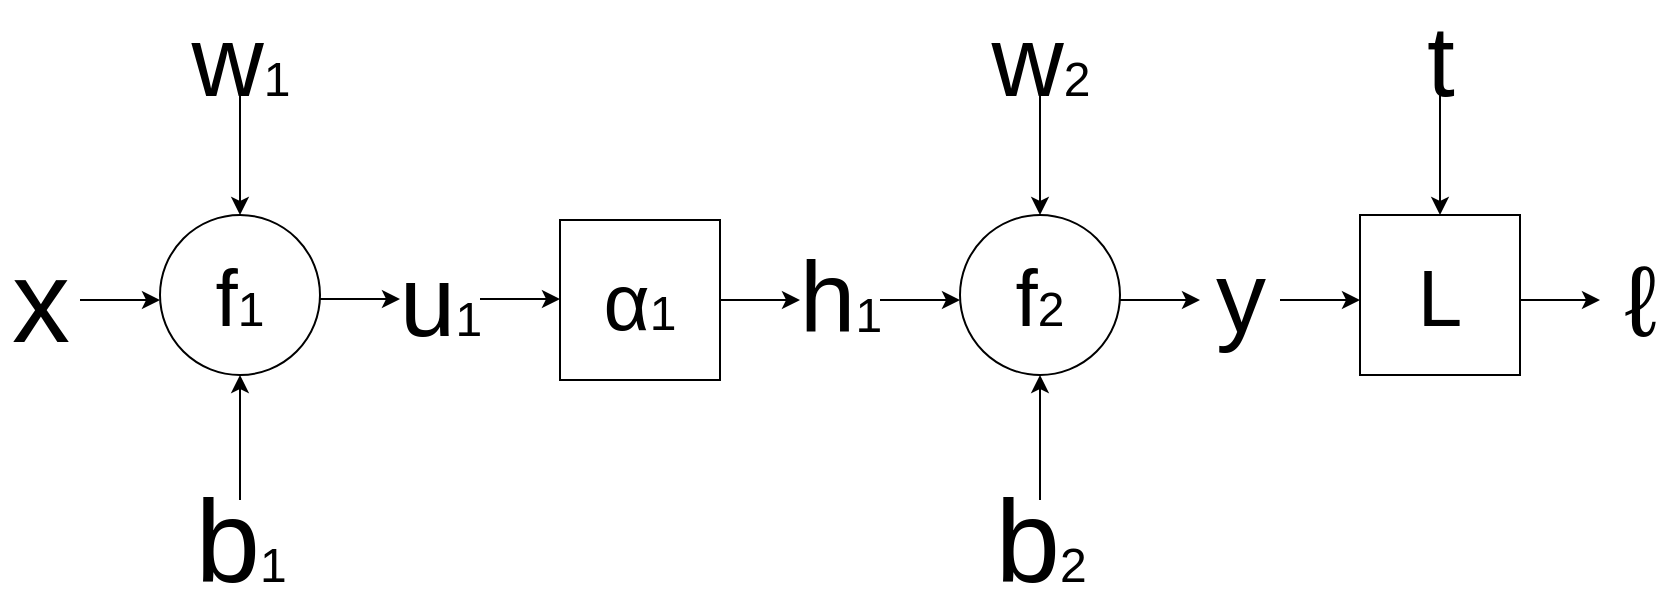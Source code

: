 <mxfile version="14.5.1" type="device"><diagram id="nX3X0EERC941cuVAgjf1" name="ページ1"><mxGraphModel dx="1088" dy="728" grid="1" gridSize="10" guides="1" tooltips="1" connect="1" arrows="1" fold="1" page="1" pageScale="1" pageWidth="1920" pageHeight="1200" math="0" shadow="0"><root><mxCell id="0"/><mxCell id="1" parent="0"/><mxCell id="ofpAhdHLfnjOlfQ-Lje2-1" value="&lt;font style=&quot;font-size: 58px&quot;&gt;x&lt;/font&gt;" style="text;html=1;align=center;verticalAlign=middle;resizable=0;points=[];autosize=1;" vertex="1" parent="1"><mxGeometry x="80" y="280" width="40" height="40" as="geometry"/></mxCell><mxCell id="ofpAhdHLfnjOlfQ-Lje2-2" value="" style="endArrow=classic;html=1;" edge="1" parent="1"><mxGeometry width="50" height="50" relative="1" as="geometry"><mxPoint x="120" y="300" as="sourcePoint"/><mxPoint x="160" y="300" as="targetPoint"/></mxGeometry></mxCell><mxCell id="ofpAhdHLfnjOlfQ-Lje2-3" value="&lt;font style=&quot;font-size: 40px&quot;&gt;f&lt;/font&gt;&lt;font style=&quot;font-size: 24px&quot;&gt;1&lt;/font&gt;" style="ellipse;whiteSpace=wrap;html=1;aspect=fixed;" vertex="1" parent="1"><mxGeometry x="160" y="257.5" width="80" height="80" as="geometry"/></mxCell><mxCell id="ofpAhdHLfnjOlfQ-Lje2-8" style="edgeStyle=orthogonalEdgeStyle;rounded=0;orthogonalLoop=1;jettySize=auto;html=1;entryX=0.5;entryY=1;entryDx=0;entryDy=0;" edge="1" parent="1" source="ofpAhdHLfnjOlfQ-Lje2-4" target="ofpAhdHLfnjOlfQ-Lje2-3"><mxGeometry relative="1" as="geometry"/></mxCell><mxCell id="ofpAhdHLfnjOlfQ-Lje2-4" value="&lt;span style=&quot;font-size: 58px&quot;&gt;b&lt;/span&gt;&lt;font style=&quot;font-size: 24px&quot;&gt;1&lt;/font&gt;" style="text;html=1;align=center;verticalAlign=middle;resizable=0;points=[];autosize=1;" vertex="1" parent="1"><mxGeometry x="170" y="400" width="60" height="40" as="geometry"/></mxCell><mxCell id="ofpAhdHLfnjOlfQ-Lje2-7" style="edgeStyle=orthogonalEdgeStyle;rounded=0;orthogonalLoop=1;jettySize=auto;html=1;entryX=0.5;entryY=0;entryDx=0;entryDy=0;" edge="1" parent="1" source="ofpAhdHLfnjOlfQ-Lje2-5" target="ofpAhdHLfnjOlfQ-Lje2-3"><mxGeometry relative="1" as="geometry"/></mxCell><mxCell id="ofpAhdHLfnjOlfQ-Lje2-5" value="&lt;font style=&quot;font-size: 50px&quot;&gt;w&lt;/font&gt;&lt;font style=&quot;font-size: 24px&quot;&gt;1&lt;/font&gt;" style="text;html=1;align=center;verticalAlign=middle;resizable=0;points=[];autosize=1;" vertex="1" parent="1"><mxGeometry x="170" y="165" width="60" height="30" as="geometry"/></mxCell><mxCell id="ofpAhdHLfnjOlfQ-Lje2-6" value="" style="endArrow=classic;html=1;" edge="1" parent="1"><mxGeometry width="50" height="50" relative="1" as="geometry"><mxPoint x="240" y="299.5" as="sourcePoint"/><mxPoint x="280" y="299.5" as="targetPoint"/></mxGeometry></mxCell><mxCell id="ofpAhdHLfnjOlfQ-Lje2-9" value="&lt;font style=&quot;font-size: 50px&quot;&gt;u&lt;/font&gt;&lt;font style=&quot;font-size: 24px&quot;&gt;1&lt;/font&gt;" style="text;html=1;align=center;verticalAlign=middle;resizable=0;points=[];autosize=1;" vertex="1" parent="1"><mxGeometry x="270" y="285" width="60" height="30" as="geometry"/></mxCell><mxCell id="ofpAhdHLfnjOlfQ-Lje2-10" value="&lt;font style=&quot;font-size: 40px&quot;&gt;α&lt;/font&gt;&lt;font style=&quot;font-size: 24px&quot;&gt;1&lt;/font&gt;" style="whiteSpace=wrap;html=1;aspect=fixed;" vertex="1" parent="1"><mxGeometry x="360" y="260" width="80" height="80" as="geometry"/></mxCell><mxCell id="ofpAhdHLfnjOlfQ-Lje2-12" value="" style="endArrow=classic;html=1;" edge="1" parent="1"><mxGeometry width="50" height="50" relative="1" as="geometry"><mxPoint x="320" y="299.5" as="sourcePoint"/><mxPoint x="360" y="299.5" as="targetPoint"/></mxGeometry></mxCell><mxCell id="ofpAhdHLfnjOlfQ-Lje2-13" value="&lt;font style=&quot;font-size: 50px&quot;&gt;h&lt;/font&gt;&lt;font style=&quot;font-size: 24px&quot;&gt;1&lt;/font&gt;" style="text;html=1;align=center;verticalAlign=middle;resizable=0;points=[];autosize=1;" vertex="1" parent="1"><mxGeometry x="470" y="282.5" width="60" height="30" as="geometry"/></mxCell><mxCell id="ofpAhdHLfnjOlfQ-Lje2-14" value="" style="endArrow=classic;html=1;" edge="1" parent="1"><mxGeometry width="50" height="50" relative="1" as="geometry"><mxPoint x="440" y="300" as="sourcePoint"/><mxPoint x="480" y="300" as="targetPoint"/></mxGeometry></mxCell><mxCell id="ofpAhdHLfnjOlfQ-Lje2-15" value="" style="endArrow=classic;html=1;" edge="1" parent="1"><mxGeometry width="50" height="50" relative="1" as="geometry"><mxPoint x="520" y="300" as="sourcePoint"/><mxPoint x="560" y="300" as="targetPoint"/></mxGeometry></mxCell><mxCell id="ofpAhdHLfnjOlfQ-Lje2-16" value="" style="endArrow=classic;html=1;" edge="1" parent="1"><mxGeometry width="50" height="50" relative="1" as="geometry"><mxPoint x="720" y="300" as="sourcePoint"/><mxPoint x="760" y="300" as="targetPoint"/></mxGeometry></mxCell><mxCell id="ofpAhdHLfnjOlfQ-Lje2-17" value="&lt;font style=&quot;font-size: 40px&quot;&gt;f&lt;/font&gt;&lt;font style=&quot;font-size: 24px&quot;&gt;2&lt;/font&gt;" style="ellipse;whiteSpace=wrap;html=1;aspect=fixed;" vertex="1" parent="1"><mxGeometry x="560" y="257.5" width="80" height="80" as="geometry"/></mxCell><mxCell id="ofpAhdHLfnjOlfQ-Lje2-18" value="" style="endArrow=classic;html=1;" edge="1" parent="1"><mxGeometry width="50" height="50" relative="1" as="geometry"><mxPoint x="840" y="300" as="sourcePoint"/><mxPoint x="880" y="300" as="targetPoint"/></mxGeometry></mxCell><mxCell id="ofpAhdHLfnjOlfQ-Lje2-23" style="edgeStyle=orthogonalEdgeStyle;rounded=0;orthogonalLoop=1;jettySize=auto;html=1;entryX=0.5;entryY=0;entryDx=0;entryDy=0;" edge="1" parent="1" source="ofpAhdHLfnjOlfQ-Lje2-19" target="ofpAhdHLfnjOlfQ-Lje2-17"><mxGeometry relative="1" as="geometry"/></mxCell><mxCell id="ofpAhdHLfnjOlfQ-Lje2-19" value="&lt;font style=&quot;font-size: 50px&quot;&gt;w&lt;/font&gt;&lt;font style=&quot;font-size: 24px&quot;&gt;2&lt;/font&gt;" style="text;html=1;align=center;verticalAlign=middle;resizable=0;points=[];autosize=1;" vertex="1" parent="1"><mxGeometry x="570" y="165" width="60" height="30" as="geometry"/></mxCell><mxCell id="ofpAhdHLfnjOlfQ-Lje2-24" style="edgeStyle=orthogonalEdgeStyle;rounded=0;orthogonalLoop=1;jettySize=auto;html=1;entryX=0.5;entryY=1;entryDx=0;entryDy=0;" edge="1" parent="1" source="ofpAhdHLfnjOlfQ-Lje2-21" target="ofpAhdHLfnjOlfQ-Lje2-17"><mxGeometry relative="1" as="geometry"/></mxCell><mxCell id="ofpAhdHLfnjOlfQ-Lje2-21" value="&lt;span style=&quot;font-size: 58px&quot;&gt;b&lt;/span&gt;&lt;font style=&quot;font-size: 24px&quot;&gt;2&lt;/font&gt;" style="text;html=1;align=center;verticalAlign=middle;resizable=0;points=[];autosize=1;" vertex="1" parent="1"><mxGeometry x="570" y="400" width="60" height="40" as="geometry"/></mxCell><mxCell id="ofpAhdHLfnjOlfQ-Lje2-22" value="&lt;span style=&quot;font-size: 50px&quot;&gt;y&lt;/span&gt;" style="text;html=1;align=center;verticalAlign=middle;resizable=0;points=[];autosize=1;" vertex="1" parent="1"><mxGeometry x="680" y="282.5" width="40" height="30" as="geometry"/></mxCell><mxCell id="ofpAhdHLfnjOlfQ-Lje2-26" value="&lt;span style=&quot;font-size: 40px&quot;&gt;L&lt;/span&gt;" style="whiteSpace=wrap;html=1;aspect=fixed;" vertex="1" parent="1"><mxGeometry x="760" y="257.5" width="80" height="80" as="geometry"/></mxCell><mxCell id="ofpAhdHLfnjOlfQ-Lje2-29" value="&lt;span style=&quot;font-size: 50px&quot;&gt;ℓ&lt;/span&gt;" style="text;html=1;align=center;verticalAlign=middle;resizable=0;points=[];autosize=1;" vertex="1" parent="1"><mxGeometry x="885" y="285" width="30" height="30" as="geometry"/></mxCell><mxCell id="ofpAhdHLfnjOlfQ-Lje2-30" value="" style="endArrow=classic;html=1;" edge="1" parent="1"><mxGeometry width="50" height="50" relative="1" as="geometry"><mxPoint x="640" y="300" as="sourcePoint"/><mxPoint x="680" y="300" as="targetPoint"/></mxGeometry></mxCell><mxCell id="ofpAhdHLfnjOlfQ-Lje2-32" style="edgeStyle=orthogonalEdgeStyle;rounded=0;orthogonalLoop=1;jettySize=auto;html=1;entryX=0.5;entryY=0;entryDx=0;entryDy=0;" edge="1" parent="1" source="ofpAhdHLfnjOlfQ-Lje2-31" target="ofpAhdHLfnjOlfQ-Lje2-26"><mxGeometry relative="1" as="geometry"/></mxCell><mxCell id="ofpAhdHLfnjOlfQ-Lje2-31" value="&lt;span style=&quot;font-size: 50px&quot;&gt;t&lt;/span&gt;" style="text;html=1;align=center;verticalAlign=middle;resizable=0;points=[];autosize=1;" vertex="1" parent="1"><mxGeometry x="785" y="165" width="30" height="30" as="geometry"/></mxCell></root></mxGraphModel></diagram></mxfile>